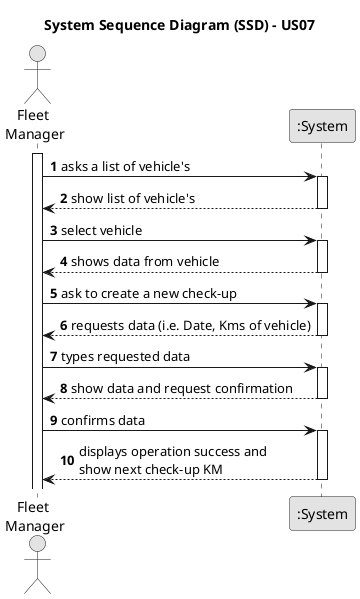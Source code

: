 @startuml
skinparam monochrome true
skinparam packageStyle rectangle
skinparam shadowing false

title System Sequence Diagram (SSD) - US07

autonumber

actor "Fleet \nManager" as Employee
participant ":System" as System

activate Employee

    Employee -> System : asks a list of vehicle's
    activate System

        System --> Employee : show list of vehicle's
    deactivate System

    Employee -> System : select vehicle
    activate System

        System --> Employee : shows data from vehicle
    deactivate System

    Employee -> System : ask to create a new check-up
    activate System

        System --> Employee : requests data (i.e. Date, Kms of vehicle)
    deactivate System

    Employee -> System : types requested data
    activate System

        System --> Employee : show data and request confirmation
    deactivate System

    Employee -> System : confirms data
    activate System

        System --> Employee : displays operation success and \nshow next check-up KM
    deactivate System
@enduml